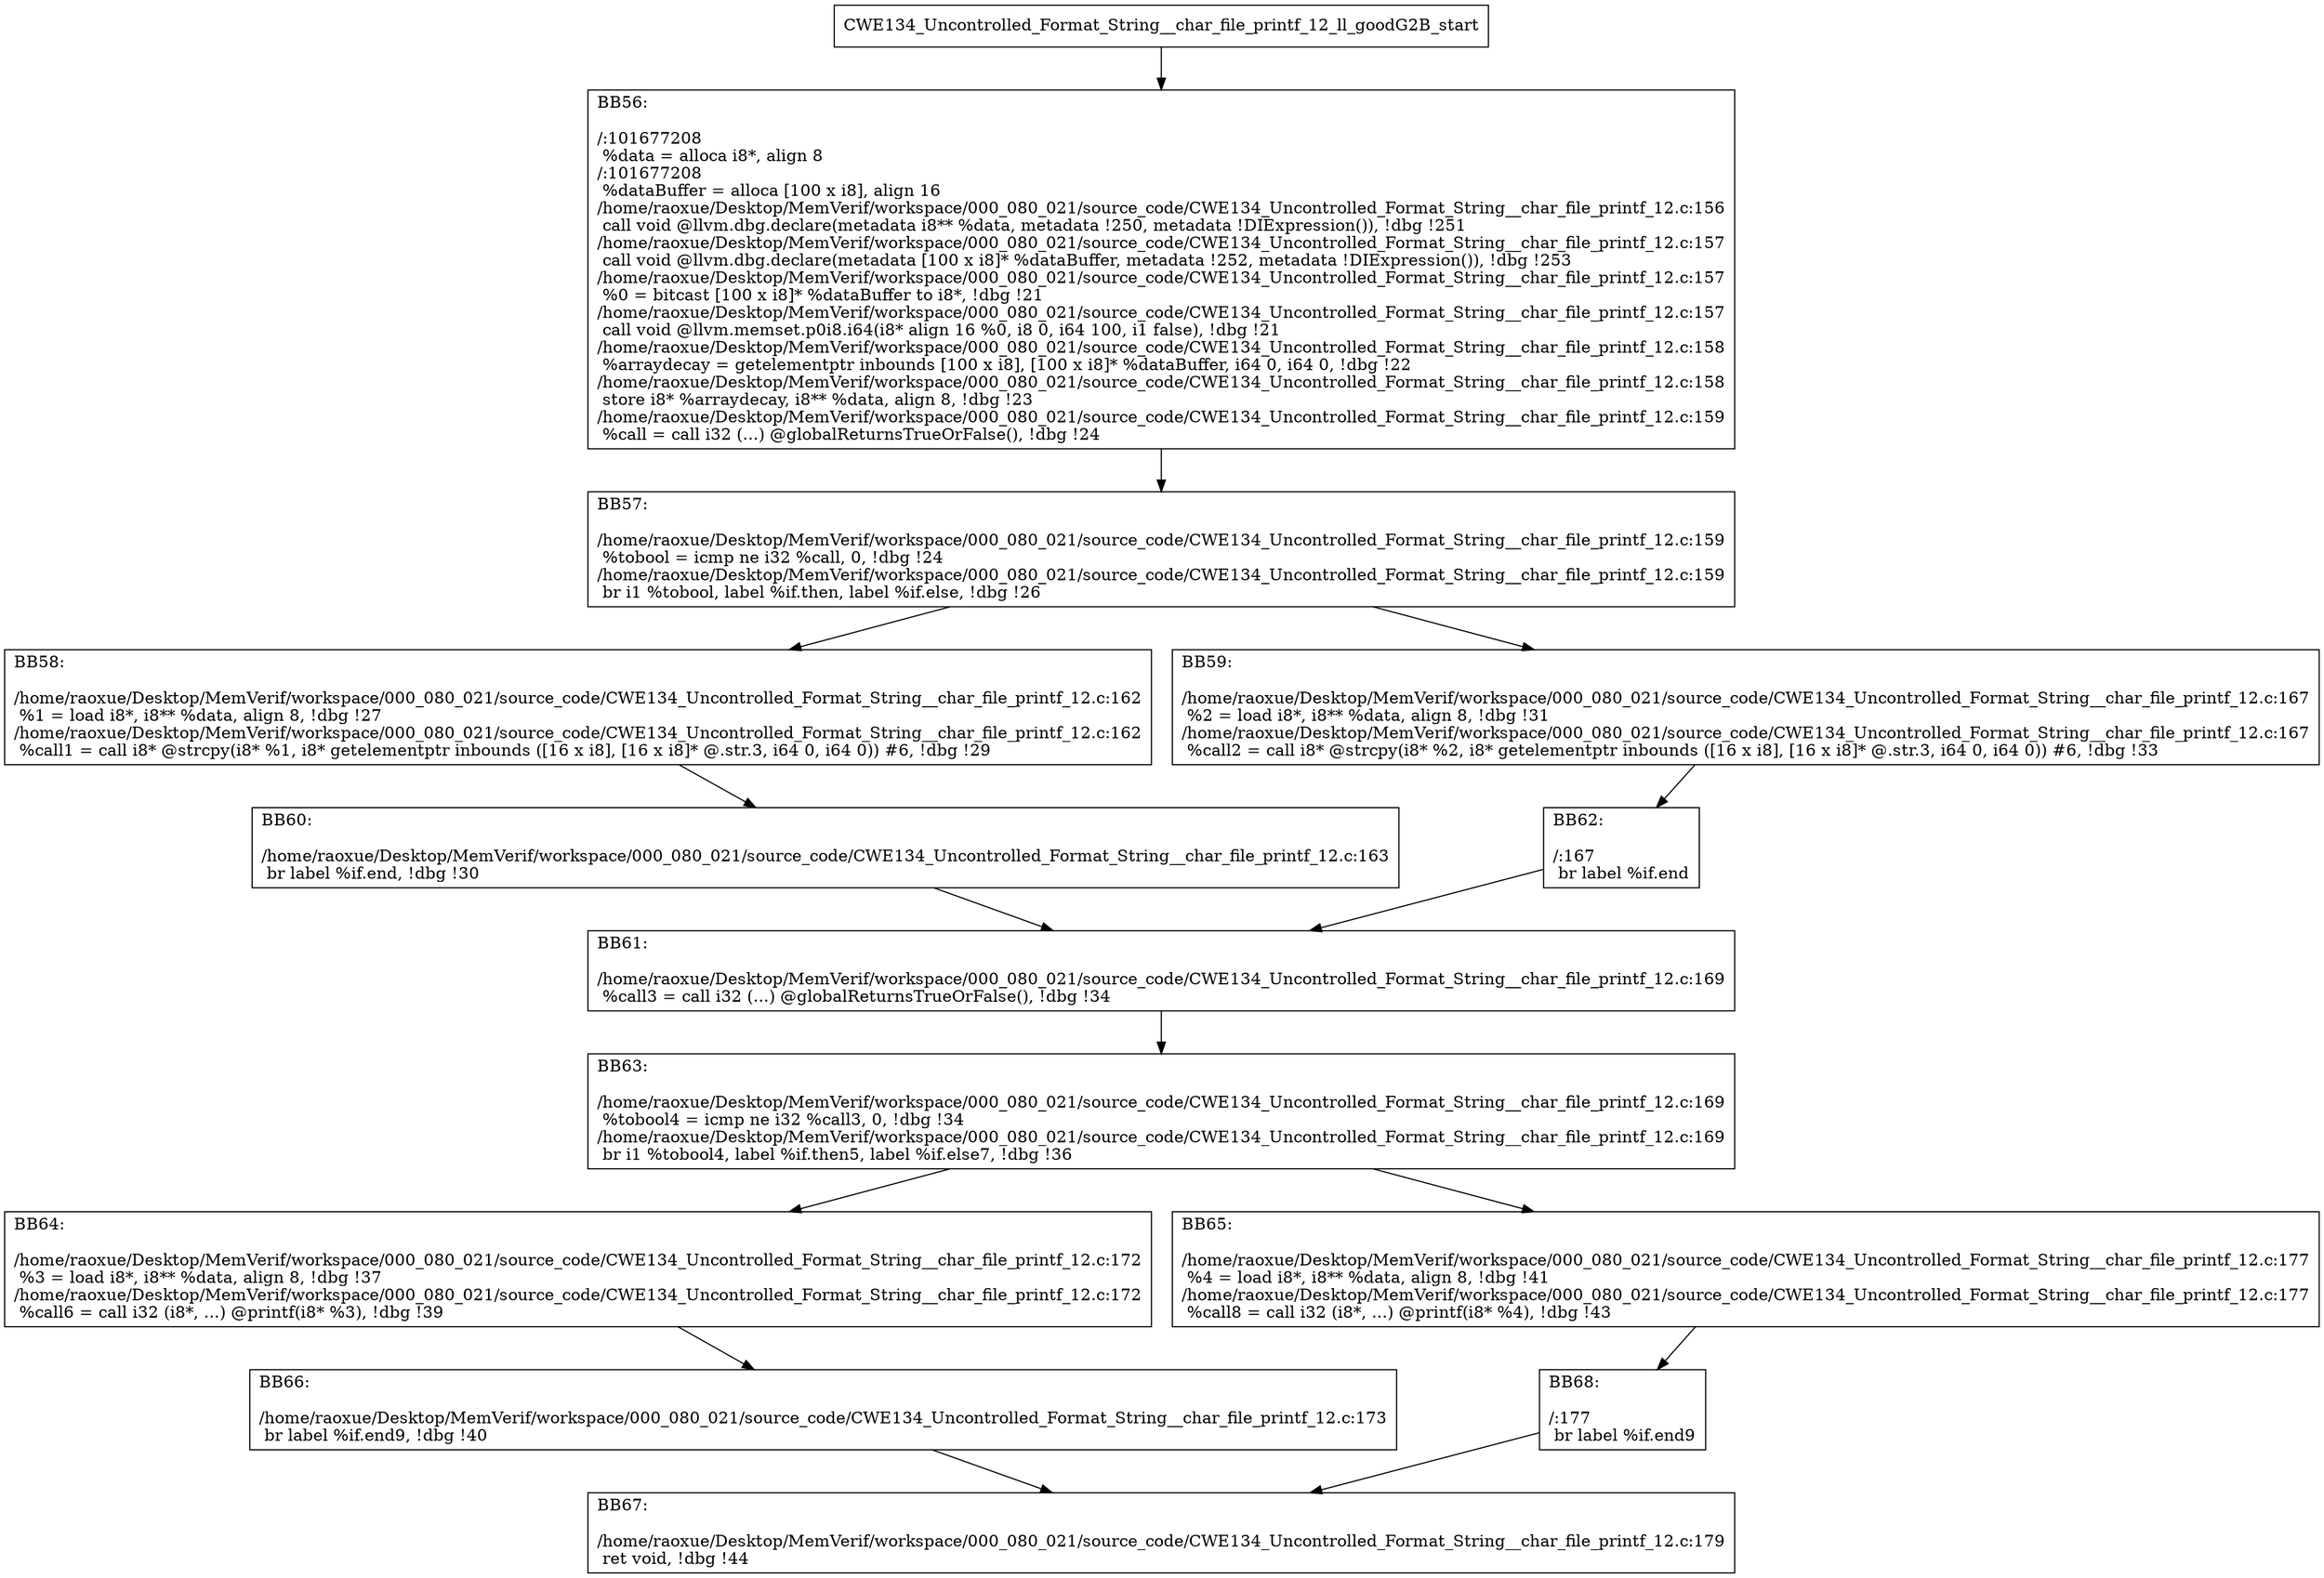digraph "CFG for'CWE134_Uncontrolled_Format_String__char_file_printf_12_ll_goodG2B' function" {
	BBCWE134_Uncontrolled_Format_String__char_file_printf_12_ll_goodG2B_start[shape=record,label="{CWE134_Uncontrolled_Format_String__char_file_printf_12_ll_goodG2B_start}"];
	BBCWE134_Uncontrolled_Format_String__char_file_printf_12_ll_goodG2B_start-> CWE134_Uncontrolled_Format_String__char_file_printf_12_ll_goodG2BBB56;
	CWE134_Uncontrolled_Format_String__char_file_printf_12_ll_goodG2BBB56 [shape=record, label="{BB56:\l\l/:101677208\l
  %data = alloca i8*, align 8\l
/:101677208\l
  %dataBuffer = alloca [100 x i8], align 16\l
/home/raoxue/Desktop/MemVerif/workspace/000_080_021/source_code/CWE134_Uncontrolled_Format_String__char_file_printf_12.c:156\l
  call void @llvm.dbg.declare(metadata i8** %data, metadata !250, metadata !DIExpression()), !dbg !251\l
/home/raoxue/Desktop/MemVerif/workspace/000_080_021/source_code/CWE134_Uncontrolled_Format_String__char_file_printf_12.c:157\l
  call void @llvm.dbg.declare(metadata [100 x i8]* %dataBuffer, metadata !252, metadata !DIExpression()), !dbg !253\l
/home/raoxue/Desktop/MemVerif/workspace/000_080_021/source_code/CWE134_Uncontrolled_Format_String__char_file_printf_12.c:157\l
  %0 = bitcast [100 x i8]* %dataBuffer to i8*, !dbg !21\l
/home/raoxue/Desktop/MemVerif/workspace/000_080_021/source_code/CWE134_Uncontrolled_Format_String__char_file_printf_12.c:157\l
  call void @llvm.memset.p0i8.i64(i8* align 16 %0, i8 0, i64 100, i1 false), !dbg !21\l
/home/raoxue/Desktop/MemVerif/workspace/000_080_021/source_code/CWE134_Uncontrolled_Format_String__char_file_printf_12.c:158\l
  %arraydecay = getelementptr inbounds [100 x i8], [100 x i8]* %dataBuffer, i64 0, i64 0, !dbg !22\l
/home/raoxue/Desktop/MemVerif/workspace/000_080_021/source_code/CWE134_Uncontrolled_Format_String__char_file_printf_12.c:158\l
  store i8* %arraydecay, i8** %data, align 8, !dbg !23\l
/home/raoxue/Desktop/MemVerif/workspace/000_080_021/source_code/CWE134_Uncontrolled_Format_String__char_file_printf_12.c:159\l
  %call = call i32 (...) @globalReturnsTrueOrFalse(), !dbg !24\l
}"];
	CWE134_Uncontrolled_Format_String__char_file_printf_12_ll_goodG2BBB56-> CWE134_Uncontrolled_Format_String__char_file_printf_12_ll_goodG2BBB57;
	CWE134_Uncontrolled_Format_String__char_file_printf_12_ll_goodG2BBB57 [shape=record, label="{BB57:\l\l/home/raoxue/Desktop/MemVerif/workspace/000_080_021/source_code/CWE134_Uncontrolled_Format_String__char_file_printf_12.c:159\l
  %tobool = icmp ne i32 %call, 0, !dbg !24\l
/home/raoxue/Desktop/MemVerif/workspace/000_080_021/source_code/CWE134_Uncontrolled_Format_String__char_file_printf_12.c:159\l
  br i1 %tobool, label %if.then, label %if.else, !dbg !26\l
}"];
	CWE134_Uncontrolled_Format_String__char_file_printf_12_ll_goodG2BBB57-> CWE134_Uncontrolled_Format_String__char_file_printf_12_ll_goodG2BBB58;
	CWE134_Uncontrolled_Format_String__char_file_printf_12_ll_goodG2BBB57-> CWE134_Uncontrolled_Format_String__char_file_printf_12_ll_goodG2BBB59;
	CWE134_Uncontrolled_Format_String__char_file_printf_12_ll_goodG2BBB58 [shape=record, label="{BB58:\l\l/home/raoxue/Desktop/MemVerif/workspace/000_080_021/source_code/CWE134_Uncontrolled_Format_String__char_file_printf_12.c:162\l
  %1 = load i8*, i8** %data, align 8, !dbg !27\l
/home/raoxue/Desktop/MemVerif/workspace/000_080_021/source_code/CWE134_Uncontrolled_Format_String__char_file_printf_12.c:162\l
  %call1 = call i8* @strcpy(i8* %1, i8* getelementptr inbounds ([16 x i8], [16 x i8]* @.str.3, i64 0, i64 0)) #6, !dbg !29\l
}"];
	CWE134_Uncontrolled_Format_String__char_file_printf_12_ll_goodG2BBB58-> CWE134_Uncontrolled_Format_String__char_file_printf_12_ll_goodG2BBB60;
	CWE134_Uncontrolled_Format_String__char_file_printf_12_ll_goodG2BBB60 [shape=record, label="{BB60:\l\l/home/raoxue/Desktop/MemVerif/workspace/000_080_021/source_code/CWE134_Uncontrolled_Format_String__char_file_printf_12.c:163\l
  br label %if.end, !dbg !30\l
}"];
	CWE134_Uncontrolled_Format_String__char_file_printf_12_ll_goodG2BBB60-> CWE134_Uncontrolled_Format_String__char_file_printf_12_ll_goodG2BBB61;
	CWE134_Uncontrolled_Format_String__char_file_printf_12_ll_goodG2BBB59 [shape=record, label="{BB59:\l\l/home/raoxue/Desktop/MemVerif/workspace/000_080_021/source_code/CWE134_Uncontrolled_Format_String__char_file_printf_12.c:167\l
  %2 = load i8*, i8** %data, align 8, !dbg !31\l
/home/raoxue/Desktop/MemVerif/workspace/000_080_021/source_code/CWE134_Uncontrolled_Format_String__char_file_printf_12.c:167\l
  %call2 = call i8* @strcpy(i8* %2, i8* getelementptr inbounds ([16 x i8], [16 x i8]* @.str.3, i64 0, i64 0)) #6, !dbg !33\l
}"];
	CWE134_Uncontrolled_Format_String__char_file_printf_12_ll_goodG2BBB59-> CWE134_Uncontrolled_Format_String__char_file_printf_12_ll_goodG2BBB62;
	CWE134_Uncontrolled_Format_String__char_file_printf_12_ll_goodG2BBB62 [shape=record, label="{BB62:\l\l/:167\l
  br label %if.end\l
}"];
	CWE134_Uncontrolled_Format_String__char_file_printf_12_ll_goodG2BBB62-> CWE134_Uncontrolled_Format_String__char_file_printf_12_ll_goodG2BBB61;
	CWE134_Uncontrolled_Format_String__char_file_printf_12_ll_goodG2BBB61 [shape=record, label="{BB61:\l\l/home/raoxue/Desktop/MemVerif/workspace/000_080_021/source_code/CWE134_Uncontrolled_Format_String__char_file_printf_12.c:169\l
  %call3 = call i32 (...) @globalReturnsTrueOrFalse(), !dbg !34\l
}"];
	CWE134_Uncontrolled_Format_String__char_file_printf_12_ll_goodG2BBB61-> CWE134_Uncontrolled_Format_String__char_file_printf_12_ll_goodG2BBB63;
	CWE134_Uncontrolled_Format_String__char_file_printf_12_ll_goodG2BBB63 [shape=record, label="{BB63:\l\l/home/raoxue/Desktop/MemVerif/workspace/000_080_021/source_code/CWE134_Uncontrolled_Format_String__char_file_printf_12.c:169\l
  %tobool4 = icmp ne i32 %call3, 0, !dbg !34\l
/home/raoxue/Desktop/MemVerif/workspace/000_080_021/source_code/CWE134_Uncontrolled_Format_String__char_file_printf_12.c:169\l
  br i1 %tobool4, label %if.then5, label %if.else7, !dbg !36\l
}"];
	CWE134_Uncontrolled_Format_String__char_file_printf_12_ll_goodG2BBB63-> CWE134_Uncontrolled_Format_String__char_file_printf_12_ll_goodG2BBB64;
	CWE134_Uncontrolled_Format_String__char_file_printf_12_ll_goodG2BBB63-> CWE134_Uncontrolled_Format_String__char_file_printf_12_ll_goodG2BBB65;
	CWE134_Uncontrolled_Format_String__char_file_printf_12_ll_goodG2BBB64 [shape=record, label="{BB64:\l\l/home/raoxue/Desktop/MemVerif/workspace/000_080_021/source_code/CWE134_Uncontrolled_Format_String__char_file_printf_12.c:172\l
  %3 = load i8*, i8** %data, align 8, !dbg !37\l
/home/raoxue/Desktop/MemVerif/workspace/000_080_021/source_code/CWE134_Uncontrolled_Format_String__char_file_printf_12.c:172\l
  %call6 = call i32 (i8*, ...) @printf(i8* %3), !dbg !39\l
}"];
	CWE134_Uncontrolled_Format_String__char_file_printf_12_ll_goodG2BBB64-> CWE134_Uncontrolled_Format_String__char_file_printf_12_ll_goodG2BBB66;
	CWE134_Uncontrolled_Format_String__char_file_printf_12_ll_goodG2BBB66 [shape=record, label="{BB66:\l\l/home/raoxue/Desktop/MemVerif/workspace/000_080_021/source_code/CWE134_Uncontrolled_Format_String__char_file_printf_12.c:173\l
  br label %if.end9, !dbg !40\l
}"];
	CWE134_Uncontrolled_Format_String__char_file_printf_12_ll_goodG2BBB66-> CWE134_Uncontrolled_Format_String__char_file_printf_12_ll_goodG2BBB67;
	CWE134_Uncontrolled_Format_String__char_file_printf_12_ll_goodG2BBB65 [shape=record, label="{BB65:\l\l/home/raoxue/Desktop/MemVerif/workspace/000_080_021/source_code/CWE134_Uncontrolled_Format_String__char_file_printf_12.c:177\l
  %4 = load i8*, i8** %data, align 8, !dbg !41\l
/home/raoxue/Desktop/MemVerif/workspace/000_080_021/source_code/CWE134_Uncontrolled_Format_String__char_file_printf_12.c:177\l
  %call8 = call i32 (i8*, ...) @printf(i8* %4), !dbg !43\l
}"];
	CWE134_Uncontrolled_Format_String__char_file_printf_12_ll_goodG2BBB65-> CWE134_Uncontrolled_Format_String__char_file_printf_12_ll_goodG2BBB68;
	CWE134_Uncontrolled_Format_String__char_file_printf_12_ll_goodG2BBB68 [shape=record, label="{BB68:\l\l/:177\l
  br label %if.end9\l
}"];
	CWE134_Uncontrolled_Format_String__char_file_printf_12_ll_goodG2BBB68-> CWE134_Uncontrolled_Format_String__char_file_printf_12_ll_goodG2BBB67;
	CWE134_Uncontrolled_Format_String__char_file_printf_12_ll_goodG2BBB67 [shape=record, label="{BB67:\l\l/home/raoxue/Desktop/MemVerif/workspace/000_080_021/source_code/CWE134_Uncontrolled_Format_String__char_file_printf_12.c:179\l
  ret void, !dbg !44\l
}"];
}
